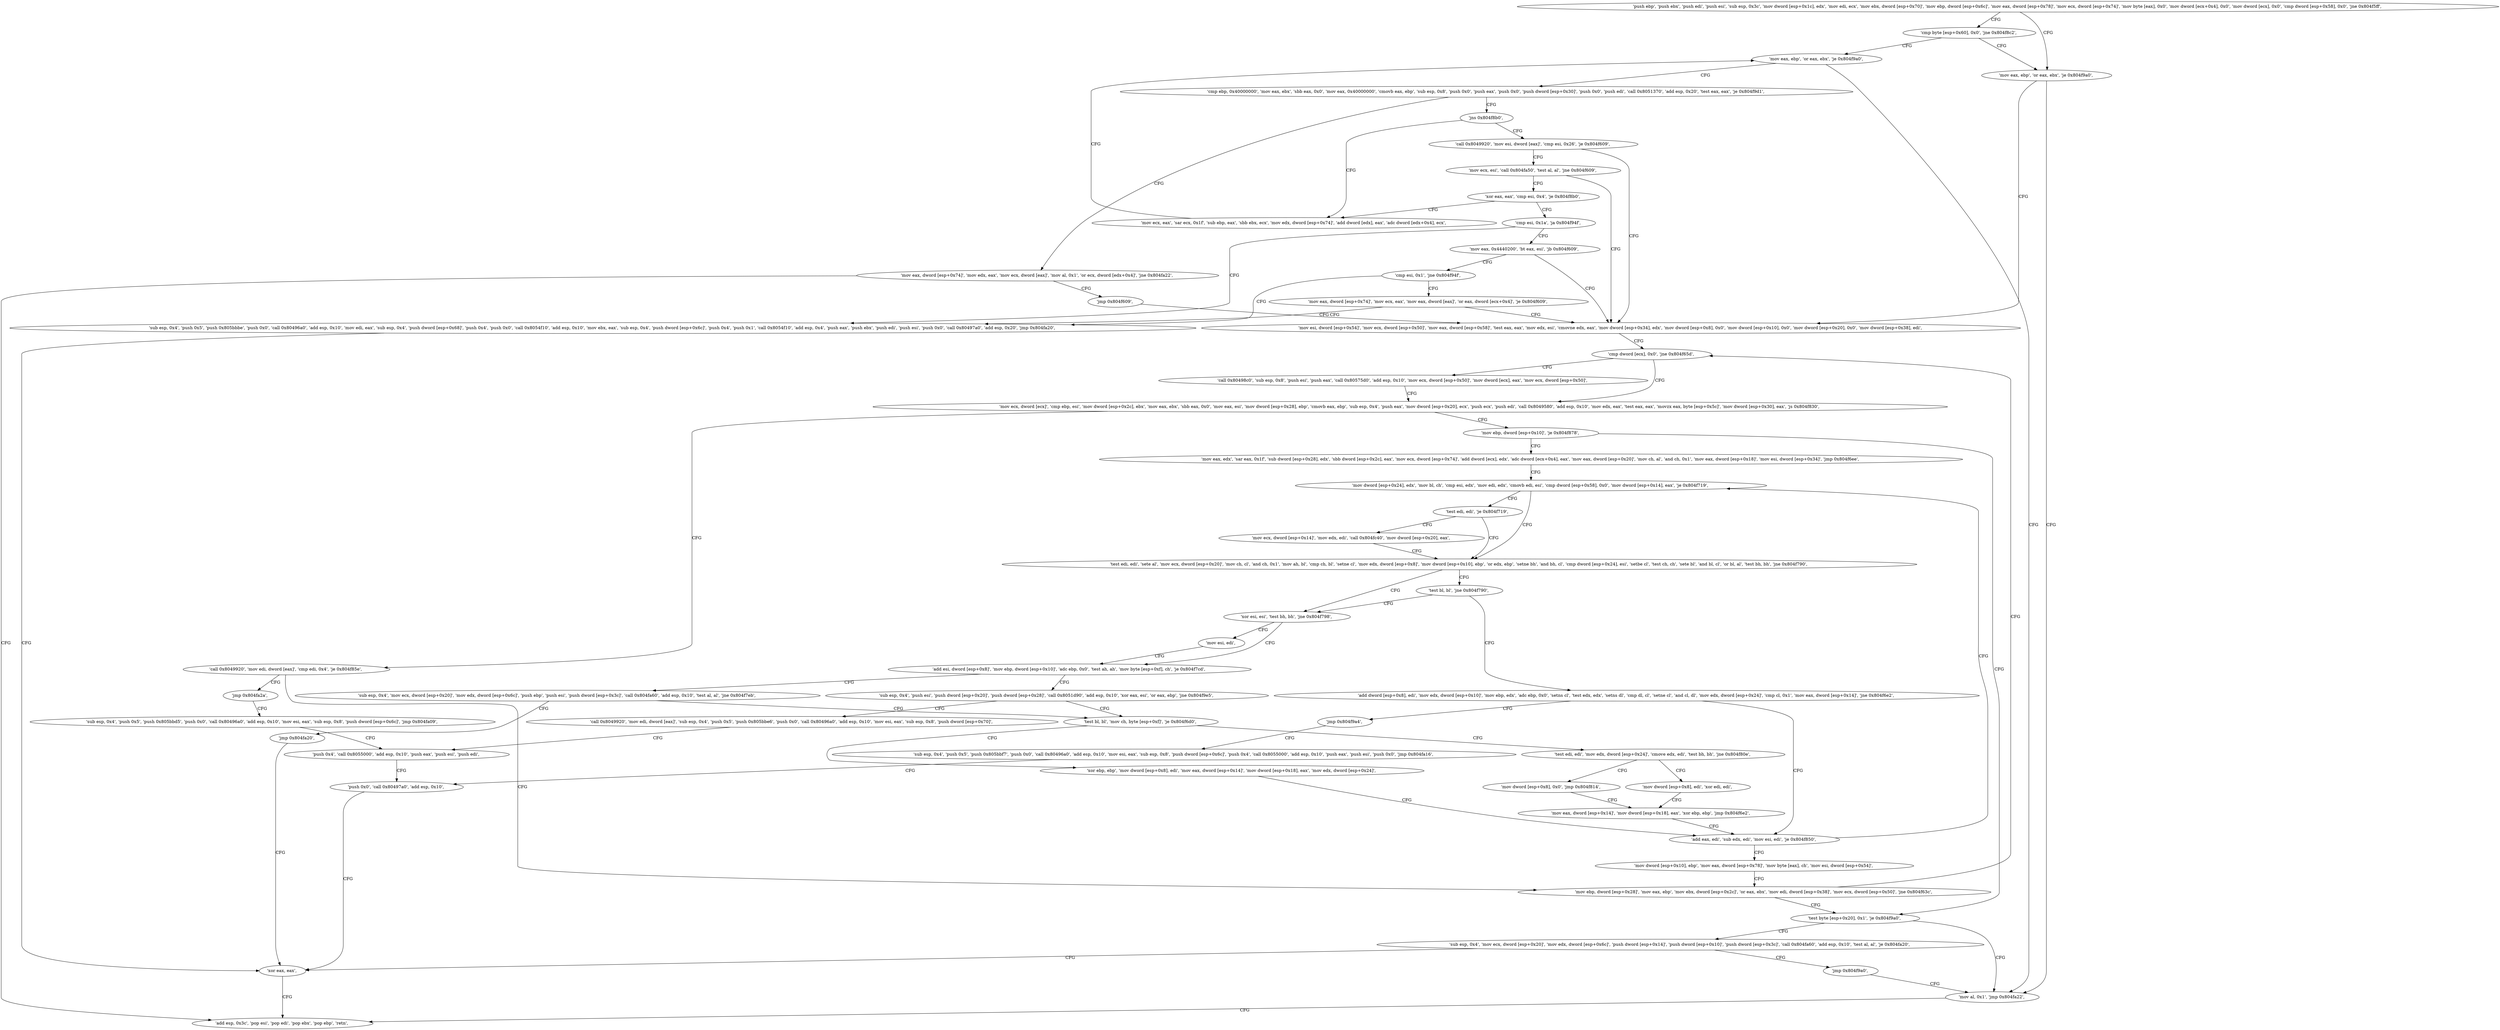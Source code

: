 digraph "func" {
"134542784" [label = "'push ebp', 'push ebx', 'push edi', 'push esi', 'sub esp, 0x3c', 'mov dword [esp+0x1c], edx', 'mov edi, ecx', 'mov ebx, dword [esp+0x70]', 'mov ebp, dword [esp+0x6c]', 'mov eax, dword [esp+0x78]', 'mov ecx, dword [esp+0x74]', 'mov byte [eax], 0x0', 'mov dword [ecx+0x4], 0x0', 'mov dword [ecx], 0x0', 'cmp dword [esp+0x58], 0x0', 'jne 0x804f5ff', " ]
"134542847" [label = "'mov eax, ebp', 'or eax, ebx', 'je 0x804f9a0', " ]
"134542836" [label = "'cmp byte [esp+0x60], 0x0', 'jne 0x804f8c2', " ]
"134543776" [label = "'mov al, 0x1', 'jmp 0x804fa22', " ]
"134542857" [label = "'mov esi, dword [esp+0x54]', 'mov ecx, dword [esp+0x50]', 'mov eax, dword [esp+0x58]', 'test eax, eax', 'mov edx, esi', 'cmovne edx, eax', 'mov dword [esp+0x34], edx', 'mov dword [esp+0x8], 0x0', 'mov dword [esp+0x10], 0x0', 'mov dword [esp+0x20], 0x0', 'mov dword [esp+0x38], edi', " ]
"134543554" [label = "'mov eax, ebp', 'or eax, ebx', 'je 0x804f9a0', " ]
"134543906" [label = "'add esp, 0x3c', 'pop esi', 'pop edi', 'pop ebx', 'pop ebp', 'retn', " ]
"134542908" [label = "'cmp dword [ecx], 0x0', 'jne 0x804f65d', " ]
"134543564" [label = "'cmp ebp, 0x40000000', 'mov eax, ebx', 'sbb eax, 0x0', 'mov eax, 0x40000000', 'cmovb eax, ebp', 'sub esp, 0x8', 'push 0x0', 'push eax', 'push 0x0', 'push dword [esp+0x30]', 'push 0x0', 'push edi', 'call 0x8051370', 'add esp, 0x20', 'test eax, eax', 'je 0x804f9d1', " ]
"134542941" [label = "'mov ecx, dword [ecx]', 'cmp ebp, esi', 'mov dword [esp+0x2c], ebx', 'mov eax, ebx', 'sbb eax, 0x0', 'mov eax, esi', 'mov dword [esp+0x28], ebp', 'cmovb eax, ebp', 'sub esp, 0x4', 'push eax', 'mov dword [esp+0x20], ecx', 'push ecx', 'push edi', 'call 0x8049580', 'add esp, 0x10', 'mov edx, eax', 'test eax, eax', 'movzx eax, byte [esp+0x5c]', 'mov dword [esp+0x30], eax', 'js 0x804f830', " ]
"134543408" [label = "'call 0x8049920', 'mov edi, dword [eax]', 'cmp edi, 0x4', 'je 0x804f85e', " ]
"134543000" [label = "'mov ebp, dword [esp+0x10]', 'je 0x804f878', " ]
"134542913" [label = "'call 0x80498c0', 'sub esp, 0x8', 'push esi', 'push eax', 'call 0x80575d0', 'add esp, 0x10', 'mov ecx, dword [esp+0x50]', 'mov dword [ecx], eax', 'mov ecx, dword [esp+0x50]', " ]
"134543825" [label = "'mov eax, dword [esp+0x74]', 'mov edx, eax', 'mov ecx, dword [eax]', 'mov al, 0x1', 'or ecx, dword [edx+0x4]', 'jne 0x804fa22', " ]
"134543614" [label = "'jns 0x804f8b0', " ]
"134543454" [label = "'mov ebp, dword [esp+0x28]', 'mov eax, ebp', 'mov ebx, dword [esp+0x2c]', 'or eax, ebx', 'mov edi, dword [esp+0x38]', 'mov ecx, dword [esp+0x50]', 'jne 0x804f63c', " ]
"134543420" [label = "'jmp 0x804fa2a', " ]
"134543480" [label = "'test byte [esp+0x20], 0x1', 'je 0x804f9a0', " ]
"134543010" [label = "'mov eax, edx', 'sar eax, 0x1f', 'sub dword [esp+0x28], edx', 'sbb dword [esp+0x2c], eax', 'mov ecx, dword [esp+0x74]', 'add dword [ecx], edx', 'adc dword [ecx+0x4], eax', 'mov eax, dword [esp+0x20]', 'mov ch, al', 'and ch, 0x1', 'mov eax, dword [esp+0x18]', 'mov esi, dword [esp+0x34]', 'jmp 0x804f6ee', " ]
"134543840" [label = "'jmp 0x804f609', " ]
"134543536" [label = "'mov ecx, eax', 'sar ecx, 0x1f', 'sub ebp, eax', 'sbb ebx, ecx', 'mov edx, dword [esp+0x74]', 'add dword [edx], eax', 'adc dword [edx+0x4], ecx', " ]
"134543616" [label = "'call 0x8049920', 'mov esi, dword [eax]', 'cmp esi, 0x26', 'je 0x804f609', " ]
"134543914" [label = "'sub esp, 0x4', 'push 0x5', 'push 0x805bbd5', 'push 0x0', 'call 0x80496a0', 'add esp, 0x10', 'mov esi, eax', 'sub esp, 0x8', 'push dword [esp+0x6c]', 'jmp 0x804fa09', " ]
"134543491" [label = "'sub esp, 0x4', 'mov ecx, dword [esp+0x20]', 'mov edx, dword [esp+0x6c]', 'push dword [esp+0x14]', 'push dword [esp+0x10]', 'push dword [esp+0x3c]', 'call 0x804fa60', 'add esp, 0x10', 'test al, al', 'je 0x804fa20', " ]
"134543086" [label = "'mov dword [esp+0x24], edx', 'mov bl, ch', 'cmp esi, edx', 'mov edi, edx', 'cmovb edi, esi', 'cmp dword [esp+0x58], 0x0', 'mov dword [esp+0x14], eax', 'je 0x804f719', " ]
"134543632" [label = "'mov ecx, esi', 'call 0x804fa50', 'test al, al', 'jne 0x804f609', " ]
"134543881" [label = "'push 0x4', 'call 0x8055000', 'add esp, 0x10', 'push eax', 'push esi', 'push edi', " ]
"134543904" [label = "'xor eax, eax', " ]
"134543530" [label = "'jmp 0x804f9a0', " ]
"134543129" [label = "'test edi, edi', 'sete al', 'mov ecx, dword [esp+0x20]', 'mov ch, cl', 'and ch, 0x1', 'mov ah, bl', 'cmp ch, bl', 'setne cl', 'mov edx, dword [esp+0x8]', 'mov dword [esp+0x10], ebp', 'or edx, ebp', 'setne bh', 'and bh, cl', 'cmp dword [esp+0x24], esi', 'setbe cl', 'test ch, ch', 'sete bl', 'and bl, cl', 'or bl, al', 'test bh, bh', 'jne 0x804f790', " ]
"134543110" [label = "'test edi, edi', 'je 0x804f719', " ]
"134543647" [label = "'xor eax, eax', 'cmp esi, 0x4', 'je 0x804f8b0', " ]
"134543894" [label = "'push 0x0', 'call 0x80497a0', 'add esp, 0x10', " ]
"134543248" [label = "'xor esi, esi', 'test bh, bh', 'jne 0x804f798', " ]
"134543185" [label = "'test bl, bl', 'jne 0x804f790', " ]
"134543114" [label = "'mov ecx, dword [esp+0x14]', 'mov edx, edi', 'call 0x804fc40', 'mov dword [esp+0x20], eax', " ]
"134543654" [label = "'cmp esi, 0x1a', 'ja 0x804f94f', " ]
"134543256" [label = "'add esi, dword [esp+0x8]', 'mov ebp, dword [esp+0x10]', 'adc ebp, 0x0', 'test ah, ah', 'mov byte [esp+0xf], ch', 'je 0x804f7cd', " ]
"134543254" [label = "'mov esi, edi', " ]
"134543189" [label = "'add dword [esp+0x8], edi', 'mov edx, dword [esp+0x10]', 'mov ebp, edx', 'adc ebp, 0x0', 'setns cl', 'test edx, edx', 'setns dl', 'cmp dl, cl', 'setne cl', 'and cl, dl', 'mov edx, dword [esp+0x24]', 'cmp cl, 0x1', 'mov eax, dword [esp+0x14]', 'jne 0x804f6e2', " ]
"134543695" [label = "'sub esp, 0x4', 'push 0x5', 'push 0x805bbbe', 'push 0x0', 'call 0x80496a0', 'add esp, 0x10', 'mov edi, eax', 'sub esp, 0x4', 'push dword [esp+0x68]', 'push 0x4', 'push 0x0', 'call 0x8054f10', 'add esp, 0x10', 'mov ebx, eax', 'sub esp, 0x4', 'push dword [esp+0x6c]', 'push 0x4', 'push 0x1', 'call 0x8054f10', 'add esp, 0x4', 'push eax', 'push ebx', 'push edi', 'push esi', 'push 0x0', 'call 0x80497a0', 'add esp, 0x20', 'jmp 0x804fa20', " ]
"134543659" [label = "'mov eax, 0x4440200', 'bt eax, esi', 'jb 0x804f609', " ]
"134543309" [label = "'sub esp, 0x4', 'push esi', 'push dword [esp+0x20]', 'push dword [esp+0x28]', 'call 0x8051d90', 'add esp, 0x10', 'xor eax, esi', 'or eax, ebp', 'jne 0x804f9e5', " ]
"134543275" [label = "'sub esp, 0x4', 'mov ecx, dword [esp+0x20]', 'mov edx, dword [esp+0x6c]', 'push ebp', 'push esi', 'push dword [esp+0x3c]', 'call 0x804fa60', 'add esp, 0x10', 'test al, al', 'jne 0x804f7eb', " ]
"134543074" [label = "'add eax, edi', 'sub edx, edi', 'mov esi, edi', 'je 0x804f850', " ]
"134543234" [label = "'jmp 0x804f9a4', " ]
"134543673" [label = "'cmp esi, 0x1', 'jne 0x804f94f', " ]
"134543845" [label = "'call 0x8049920', 'mov edi, dword [eax]', 'sub esp, 0x4', 'push 0x5', 'push 0x805bbe6', 'push 0x0', 'call 0x80496a0', 'add esp, 0x10', 'mov esi, eax', 'sub esp, 0x8', 'push dword [esp+0x70]', " ]
"134543339" [label = "'test bl, bl', 'mov ch, byte [esp+0xf]', 'je 0x804f6d0', " ]
"134543304" [label = "'jmp 0x804fa20', " ]
"134543440" [label = "'mov dword [esp+0x10], ebp', 'mov eax, dword [esp+0x78]', 'mov byte [eax], ch', 'mov esi, dword [esp+0x54]', " ]
"134543780" [label = "'sub esp, 0x4', 'push 0x5', 'push 0x805bbf7', 'push 0x0', 'call 0x80496a0', 'add esp, 0x10', 'mov esi, eax', 'sub esp, 0x8', 'push dword [esp+0x6c]', 'push 0x4', 'call 0x8055000', 'add esp, 0x10', 'push eax', 'push esi', 'push 0x0', 'jmp 0x804fa16', " ]
"134543678" [label = "'mov eax, dword [esp+0x74]', 'mov ecx, eax', 'mov eax, dword [eax]', 'or eax, dword [ecx+0x4]', 'je 0x804f609', " ]
"134543056" [label = "'xor ebp, ebp', 'mov dword [esp+0x8], edi', 'mov eax, dword [esp+0x14]', 'mov dword [esp+0x18], eax', 'mov edx, dword [esp+0x24]', " ]
"134543351" [label = "'test edi, edi', 'mov edx, dword [esp+0x24]', 'cmove edx, edi', 'test bh, bh', 'jne 0x804f80e', " ]
"134543374" [label = "'mov dword [esp+0x8], edi', 'xor edi, edi', " ]
"134543364" [label = "'mov dword [esp+0x8], 0x0', 'jmp 0x804f814', " ]
"134543380" [label = "'mov eax, dword [esp+0x14]', 'mov dword [esp+0x18], eax', 'xor ebp, ebp', 'jmp 0x804f6e2', " ]
"134542784" -> "134542847" [ label = "CFG" ]
"134542784" -> "134542836" [ label = "CFG" ]
"134542847" -> "134543776" [ label = "CFG" ]
"134542847" -> "134542857" [ label = "CFG" ]
"134542836" -> "134543554" [ label = "CFG" ]
"134542836" -> "134542847" [ label = "CFG" ]
"134543776" -> "134543906" [ label = "CFG" ]
"134542857" -> "134542908" [ label = "CFG" ]
"134543554" -> "134543776" [ label = "CFG" ]
"134543554" -> "134543564" [ label = "CFG" ]
"134542908" -> "134542941" [ label = "CFG" ]
"134542908" -> "134542913" [ label = "CFG" ]
"134543564" -> "134543825" [ label = "CFG" ]
"134543564" -> "134543614" [ label = "CFG" ]
"134542941" -> "134543408" [ label = "CFG" ]
"134542941" -> "134543000" [ label = "CFG" ]
"134543408" -> "134543454" [ label = "CFG" ]
"134543408" -> "134543420" [ label = "CFG" ]
"134543000" -> "134543480" [ label = "CFG" ]
"134543000" -> "134543010" [ label = "CFG" ]
"134542913" -> "134542941" [ label = "CFG" ]
"134543825" -> "134543906" [ label = "CFG" ]
"134543825" -> "134543840" [ label = "CFG" ]
"134543614" -> "134543536" [ label = "CFG" ]
"134543614" -> "134543616" [ label = "CFG" ]
"134543454" -> "134542908" [ label = "CFG" ]
"134543454" -> "134543480" [ label = "CFG" ]
"134543420" -> "134543914" [ label = "CFG" ]
"134543480" -> "134543776" [ label = "CFG" ]
"134543480" -> "134543491" [ label = "CFG" ]
"134543010" -> "134543086" [ label = "CFG" ]
"134543840" -> "134542857" [ label = "CFG" ]
"134543536" -> "134543554" [ label = "CFG" ]
"134543616" -> "134542857" [ label = "CFG" ]
"134543616" -> "134543632" [ label = "CFG" ]
"134543914" -> "134543881" [ label = "CFG" ]
"134543491" -> "134543904" [ label = "CFG" ]
"134543491" -> "134543530" [ label = "CFG" ]
"134543086" -> "134543129" [ label = "CFG" ]
"134543086" -> "134543110" [ label = "CFG" ]
"134543632" -> "134542857" [ label = "CFG" ]
"134543632" -> "134543647" [ label = "CFG" ]
"134543881" -> "134543894" [ label = "CFG" ]
"134543904" -> "134543906" [ label = "CFG" ]
"134543530" -> "134543776" [ label = "CFG" ]
"134543129" -> "134543248" [ label = "CFG" ]
"134543129" -> "134543185" [ label = "CFG" ]
"134543110" -> "134543129" [ label = "CFG" ]
"134543110" -> "134543114" [ label = "CFG" ]
"134543647" -> "134543536" [ label = "CFG" ]
"134543647" -> "134543654" [ label = "CFG" ]
"134543894" -> "134543904" [ label = "CFG" ]
"134543248" -> "134543256" [ label = "CFG" ]
"134543248" -> "134543254" [ label = "CFG" ]
"134543185" -> "134543248" [ label = "CFG" ]
"134543185" -> "134543189" [ label = "CFG" ]
"134543114" -> "134543129" [ label = "CFG" ]
"134543654" -> "134543695" [ label = "CFG" ]
"134543654" -> "134543659" [ label = "CFG" ]
"134543256" -> "134543309" [ label = "CFG" ]
"134543256" -> "134543275" [ label = "CFG" ]
"134543254" -> "134543256" [ label = "CFG" ]
"134543189" -> "134543074" [ label = "CFG" ]
"134543189" -> "134543234" [ label = "CFG" ]
"134543695" -> "134543904" [ label = "CFG" ]
"134543659" -> "134542857" [ label = "CFG" ]
"134543659" -> "134543673" [ label = "CFG" ]
"134543309" -> "134543845" [ label = "CFG" ]
"134543309" -> "134543339" [ label = "CFG" ]
"134543275" -> "134543339" [ label = "CFG" ]
"134543275" -> "134543304" [ label = "CFG" ]
"134543074" -> "134543440" [ label = "CFG" ]
"134543074" -> "134543086" [ label = "CFG" ]
"134543234" -> "134543780" [ label = "CFG" ]
"134543673" -> "134543695" [ label = "CFG" ]
"134543673" -> "134543678" [ label = "CFG" ]
"134543845" -> "134543881" [ label = "CFG" ]
"134543339" -> "134543056" [ label = "CFG" ]
"134543339" -> "134543351" [ label = "CFG" ]
"134543304" -> "134543904" [ label = "CFG" ]
"134543440" -> "134543454" [ label = "CFG" ]
"134543780" -> "134543894" [ label = "CFG" ]
"134543678" -> "134542857" [ label = "CFG" ]
"134543678" -> "134543695" [ label = "CFG" ]
"134543056" -> "134543074" [ label = "CFG" ]
"134543351" -> "134543374" [ label = "CFG" ]
"134543351" -> "134543364" [ label = "CFG" ]
"134543374" -> "134543380" [ label = "CFG" ]
"134543364" -> "134543380" [ label = "CFG" ]
"134543380" -> "134543074" [ label = "CFG" ]
}
